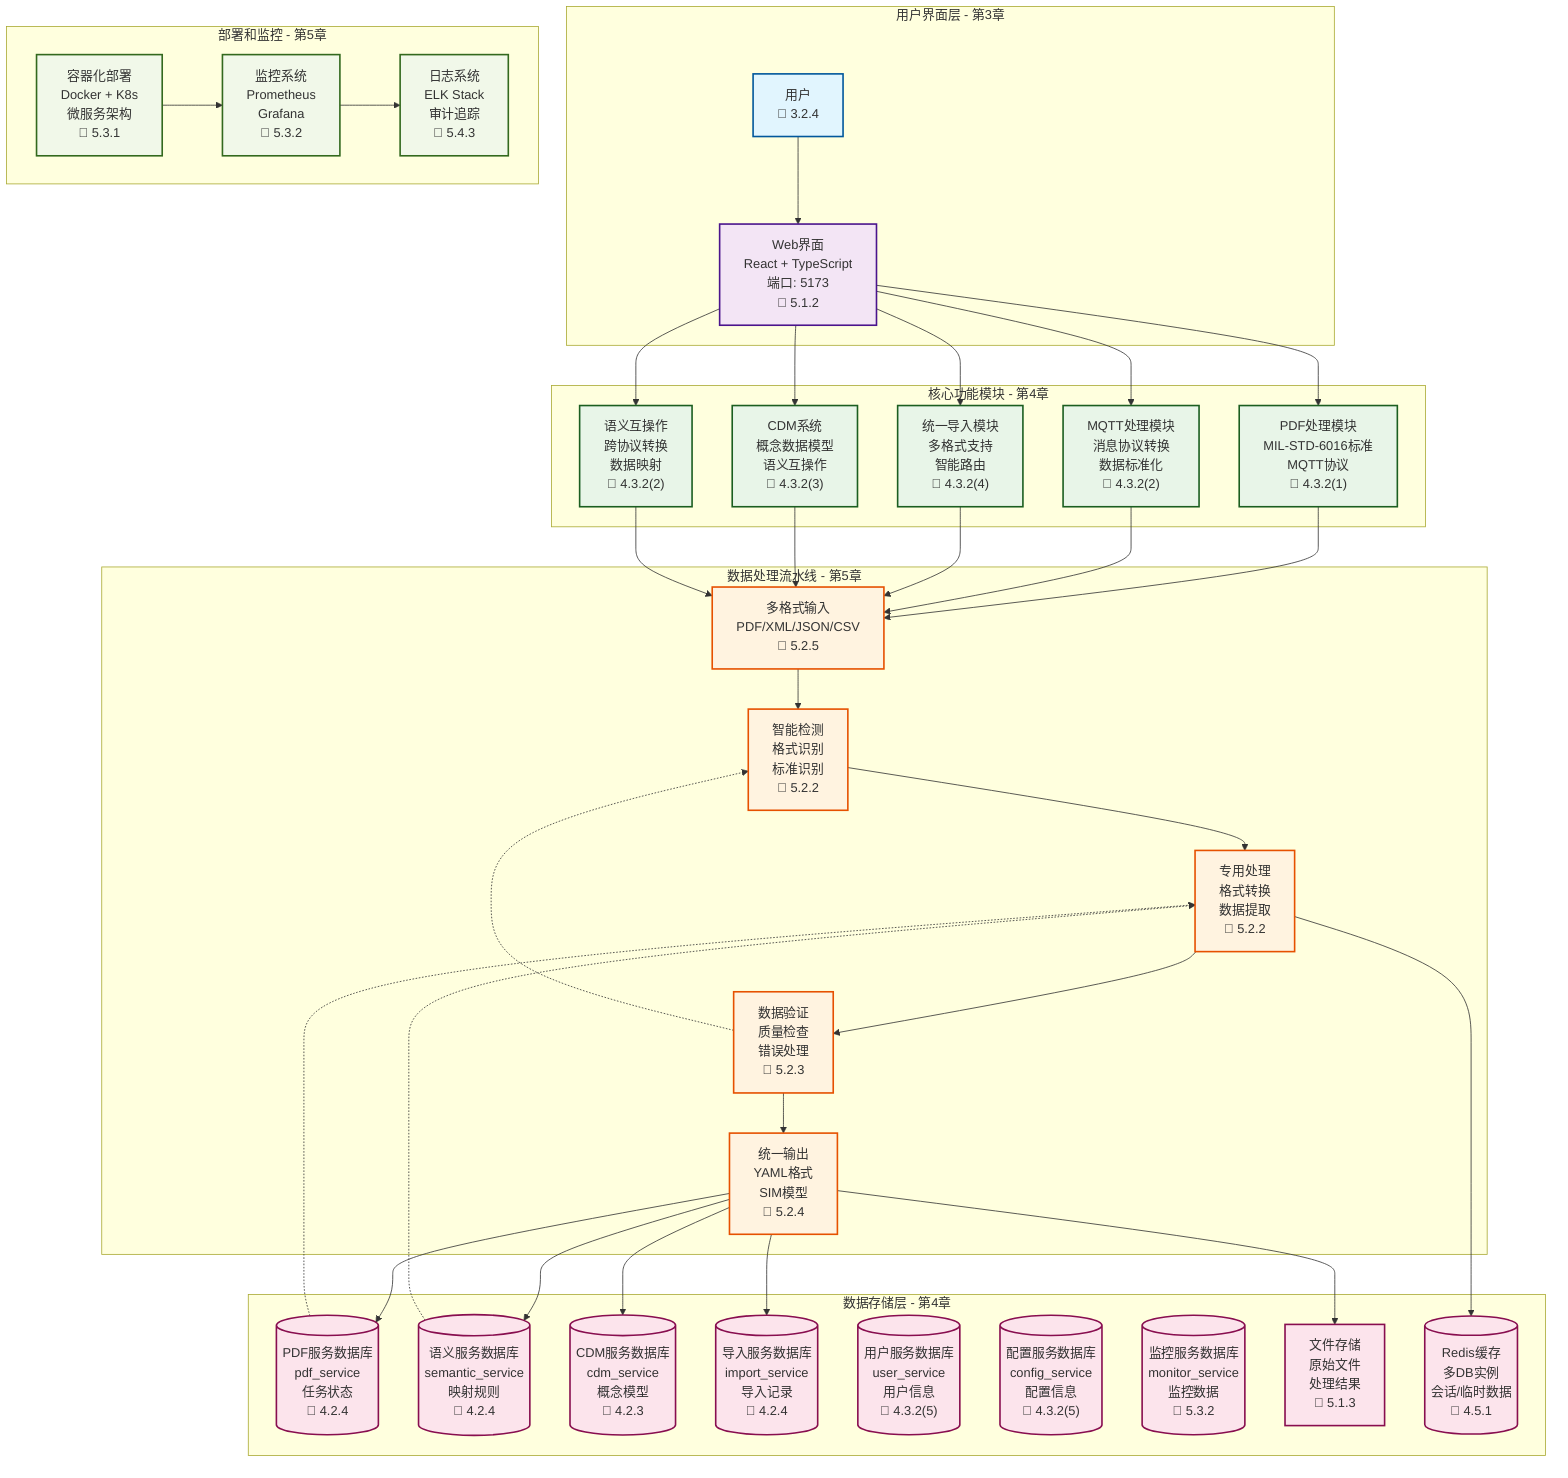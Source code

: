 graph TB
    %% 6016-app 系统概览图
    
    subgraph "用户界面层 - 第3章"
        USER["用户<br/>📖 3.2.4"]
        WEB_UI["Web界面<br/>React + TypeScript<br/>端口: 5173<br/>📖 5.1.2"]
    end
    
    subgraph "核心功能模块 - 第4章"
        PDF_PROCESSING["PDF处理模块<br/>MIL-STD-6016标准<br/>MQTT协议<br/>📖 4.3.2(1)"]
        MQTT_PROCESSING["MQTT处理模块<br/>消息协议转换<br/>数据标准化<br/>📖 4.3.2(2)"]
        UNIVERSAL_IMPORT["统一导入模块<br/>多格式支持<br/>智能路由<br/>📖 4.3.2(4)"]
        CDM_SYSTEM["CDM系统<br/>概念数据模型<br/>语义互操作<br/>📖 4.3.2(3)"]
        SEMANTIC_INTEROP["语义互操作<br/>跨协议转换<br/>数据映射<br/>📖 4.3.2(2)"]
    end
    
    subgraph "数据处理流水线 - 第5章"
        INPUT["多格式输入<br/>PDF/XML/JSON/CSV<br/>📖 5.2.5"]
        DETECTION["智能检测<br/>格式识别<br/>标准识别<br/>📖 5.2.2"]
        PROCESSING["专用处理<br/>格式转换<br/>数据提取<br/>📖 5.2.2"]
        VALIDATION["数据验证<br/>质量检查<br/>错误处理<br/>📖 5.2.3"]
        OUTPUT["统一输出<br/>YAML格式<br/>SIM模型<br/>📖 5.2.4"]
    end
    
    subgraph "数据存储层 - 第4章"
        PDF_DB[("PDF服务数据库<br/>pdf_service<br/>任务状态<br/>📖 4.2.4")]
        SEMANTIC_DB[("语义服务数据库<br/>semantic_service<br/>映射规则<br/>📖 4.2.4")]
        CDM_DB[("CDM服务数据库<br/>cdm_service<br/>概念模型<br/>📖 4.2.3")]
        IMPORT_DB[("导入服务数据库<br/>import_service<br/>导入记录<br/>📖 4.2.4")]
        USER_DB[("用户服务数据库<br/>user_service<br/>用户信息<br/>📖 4.3.2(5)")]
        CONFIG_DB[("配置服务数据库<br/>config_service<br/>配置信息<br/>📖 4.3.2(5)")]
        MONITOR_DB[("监控服务数据库<br/>monitor_service<br/>监控数据<br/>📖 5.3.2")]
        FILES["文件存储<br/>原始文件<br/>处理结果<br/>📖 5.1.3"]
        REDIS_CACHE[("Redis缓存<br/>多DB实例<br/>会话/临时数据<br/>📖 4.5.1")]
    end
    
    subgraph "部署和监控 - 第5章"
        DEPLOYMENT["容器化部署<br/>Docker + K8s<br/>微服务架构<br/>📖 5.3.1"]
        MONITORING["监控系统<br/>Prometheus<br/>Grafana<br/>📖 5.3.2"]
        LOGGING["日志系统<br/>ELK Stack<br/>审计追踪<br/>📖 5.4.3"]
    end
    
    %% 主要连接关系
    USER --> WEB_UI
    WEB_UI --> PDF_PROCESSING
    WEB_UI --> MQTT_PROCESSING
    WEB_UI --> UNIVERSAL_IMPORT
    WEB_UI --> CDM_SYSTEM
    WEB_UI --> SEMANTIC_INTEROP
    
    PDF_PROCESSING --> INPUT
    MQTT_PROCESSING --> INPUT
    UNIVERSAL_IMPORT --> INPUT
    CDM_SYSTEM --> INPUT
    SEMANTIC_INTEROP --> INPUT
    
    INPUT --> DETECTION
    DETECTION --> PROCESSING
    PROCESSING --> VALIDATION
    VALIDATION --> OUTPUT
    
    OUTPUT --> PDF_DB
    OUTPUT --> SEMANTIC_DB
    OUTPUT --> CDM_DB
    OUTPUT --> IMPORT_DB
    OUTPUT --> FILES
    PROCESSING --> REDIS_CACHE
    
    DEPLOYMENT --> MONITORING
    MONITORING --> LOGGING
    
    %% 反馈循环
    VALIDATION -.-> DETECTION
    PDF_DB -.-> PROCESSING
    SEMANTIC_DB -.-> PROCESSING
    
    %% 样式定义
    classDef user fill:#e1f5fe,stroke:#01579b,stroke-width:2px
    classDef ui fill:#f3e5f5,stroke:#4a148c,stroke-width:2px
    classDef module fill:#e8f5e8,stroke:#1b5e20,stroke-width:2px
    classDef pipeline fill:#fff3e0,stroke:#e65100,stroke-width:2px
    classDef storage fill:#fce4ec,stroke:#880e4f,stroke-width:2px
    classDef infra fill:#f1f8e9,stroke:#33691e,stroke-width:2px
    
    class USER user
    class WEB_UI ui
    class PDF_PROCESSING,MQTT_PROCESSING,UNIVERSAL_IMPORT,CDM_SYSTEM,SEMANTIC_INTEROP module
    class INPUT,DETECTION,PROCESSING,VALIDATION,OUTPUT pipeline
    class PDF_DB,SEMANTIC_DB,CDM_DB,IMPORT_DB,USER_DB,CONFIG_DB,MONITOR_DB,FILES,REDIS_CACHE storage
    class DEPLOYMENT,MONITORING,LOGGING infra